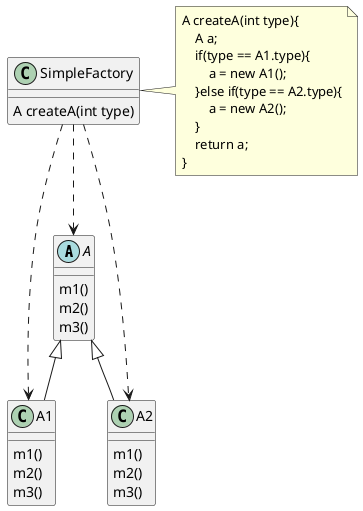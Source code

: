 @startuml

abstract class A{
    m1()
    m2()
    m3()
}
class A1{
    m1()
    m2()
    m3()
}
class A2{
    m1()
    m2()
    m3()
}
class SimpleFactory{
    A createA(int type)
}
note right of SimpleFactory
A createA(int type){
    A a;
    if(type == A1.type){
        a = new A1();
    }else if(type == A2.type){
        a = new A2();
    }
    return a;
}
end note

SimpleFactory ..> A
SimpleFactory ..> A1
SimpleFactory ..> A2
A <|-- A1
A <|-- A2

@enduml